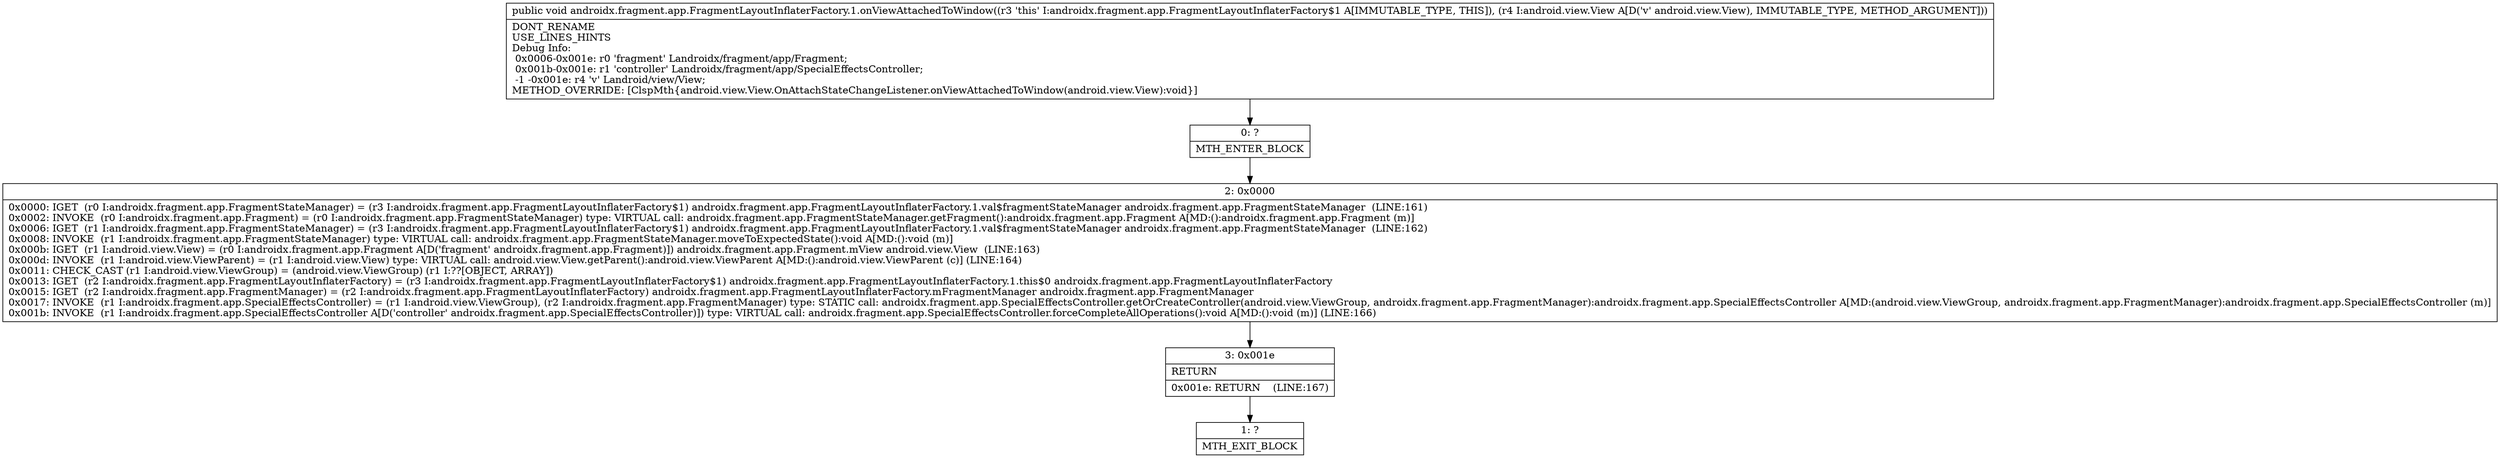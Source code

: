 digraph "CFG forandroidx.fragment.app.FragmentLayoutInflaterFactory.1.onViewAttachedToWindow(Landroid\/view\/View;)V" {
Node_0 [shape=record,label="{0\:\ ?|MTH_ENTER_BLOCK\l}"];
Node_2 [shape=record,label="{2\:\ 0x0000|0x0000: IGET  (r0 I:androidx.fragment.app.FragmentStateManager) = (r3 I:androidx.fragment.app.FragmentLayoutInflaterFactory$1) androidx.fragment.app.FragmentLayoutInflaterFactory.1.val$fragmentStateManager androidx.fragment.app.FragmentStateManager  (LINE:161)\l0x0002: INVOKE  (r0 I:androidx.fragment.app.Fragment) = (r0 I:androidx.fragment.app.FragmentStateManager) type: VIRTUAL call: androidx.fragment.app.FragmentStateManager.getFragment():androidx.fragment.app.Fragment A[MD:():androidx.fragment.app.Fragment (m)]\l0x0006: IGET  (r1 I:androidx.fragment.app.FragmentStateManager) = (r3 I:androidx.fragment.app.FragmentLayoutInflaterFactory$1) androidx.fragment.app.FragmentLayoutInflaterFactory.1.val$fragmentStateManager androidx.fragment.app.FragmentStateManager  (LINE:162)\l0x0008: INVOKE  (r1 I:androidx.fragment.app.FragmentStateManager) type: VIRTUAL call: androidx.fragment.app.FragmentStateManager.moveToExpectedState():void A[MD:():void (m)]\l0x000b: IGET  (r1 I:android.view.View) = (r0 I:androidx.fragment.app.Fragment A[D('fragment' androidx.fragment.app.Fragment)]) androidx.fragment.app.Fragment.mView android.view.View  (LINE:163)\l0x000d: INVOKE  (r1 I:android.view.ViewParent) = (r1 I:android.view.View) type: VIRTUAL call: android.view.View.getParent():android.view.ViewParent A[MD:():android.view.ViewParent (c)] (LINE:164)\l0x0011: CHECK_CAST (r1 I:android.view.ViewGroup) = (android.view.ViewGroup) (r1 I:??[OBJECT, ARRAY]) \l0x0013: IGET  (r2 I:androidx.fragment.app.FragmentLayoutInflaterFactory) = (r3 I:androidx.fragment.app.FragmentLayoutInflaterFactory$1) androidx.fragment.app.FragmentLayoutInflaterFactory.1.this$0 androidx.fragment.app.FragmentLayoutInflaterFactory \l0x0015: IGET  (r2 I:androidx.fragment.app.FragmentManager) = (r2 I:androidx.fragment.app.FragmentLayoutInflaterFactory) androidx.fragment.app.FragmentLayoutInflaterFactory.mFragmentManager androidx.fragment.app.FragmentManager \l0x0017: INVOKE  (r1 I:androidx.fragment.app.SpecialEffectsController) = (r1 I:android.view.ViewGroup), (r2 I:androidx.fragment.app.FragmentManager) type: STATIC call: androidx.fragment.app.SpecialEffectsController.getOrCreateController(android.view.ViewGroup, androidx.fragment.app.FragmentManager):androidx.fragment.app.SpecialEffectsController A[MD:(android.view.ViewGroup, androidx.fragment.app.FragmentManager):androidx.fragment.app.SpecialEffectsController (m)]\l0x001b: INVOKE  (r1 I:androidx.fragment.app.SpecialEffectsController A[D('controller' androidx.fragment.app.SpecialEffectsController)]) type: VIRTUAL call: androidx.fragment.app.SpecialEffectsController.forceCompleteAllOperations():void A[MD:():void (m)] (LINE:166)\l}"];
Node_3 [shape=record,label="{3\:\ 0x001e|RETURN\l|0x001e: RETURN    (LINE:167)\l}"];
Node_1 [shape=record,label="{1\:\ ?|MTH_EXIT_BLOCK\l}"];
MethodNode[shape=record,label="{public void androidx.fragment.app.FragmentLayoutInflaterFactory.1.onViewAttachedToWindow((r3 'this' I:androidx.fragment.app.FragmentLayoutInflaterFactory$1 A[IMMUTABLE_TYPE, THIS]), (r4 I:android.view.View A[D('v' android.view.View), IMMUTABLE_TYPE, METHOD_ARGUMENT]))  | DONT_RENAME\lUSE_LINES_HINTS\lDebug Info:\l  0x0006\-0x001e: r0 'fragment' Landroidx\/fragment\/app\/Fragment;\l  0x001b\-0x001e: r1 'controller' Landroidx\/fragment\/app\/SpecialEffectsController;\l  \-1 \-0x001e: r4 'v' Landroid\/view\/View;\lMETHOD_OVERRIDE: [ClspMth\{android.view.View.OnAttachStateChangeListener.onViewAttachedToWindow(android.view.View):void\}]\l}"];
MethodNode -> Node_0;Node_0 -> Node_2;
Node_2 -> Node_3;
Node_3 -> Node_1;
}

